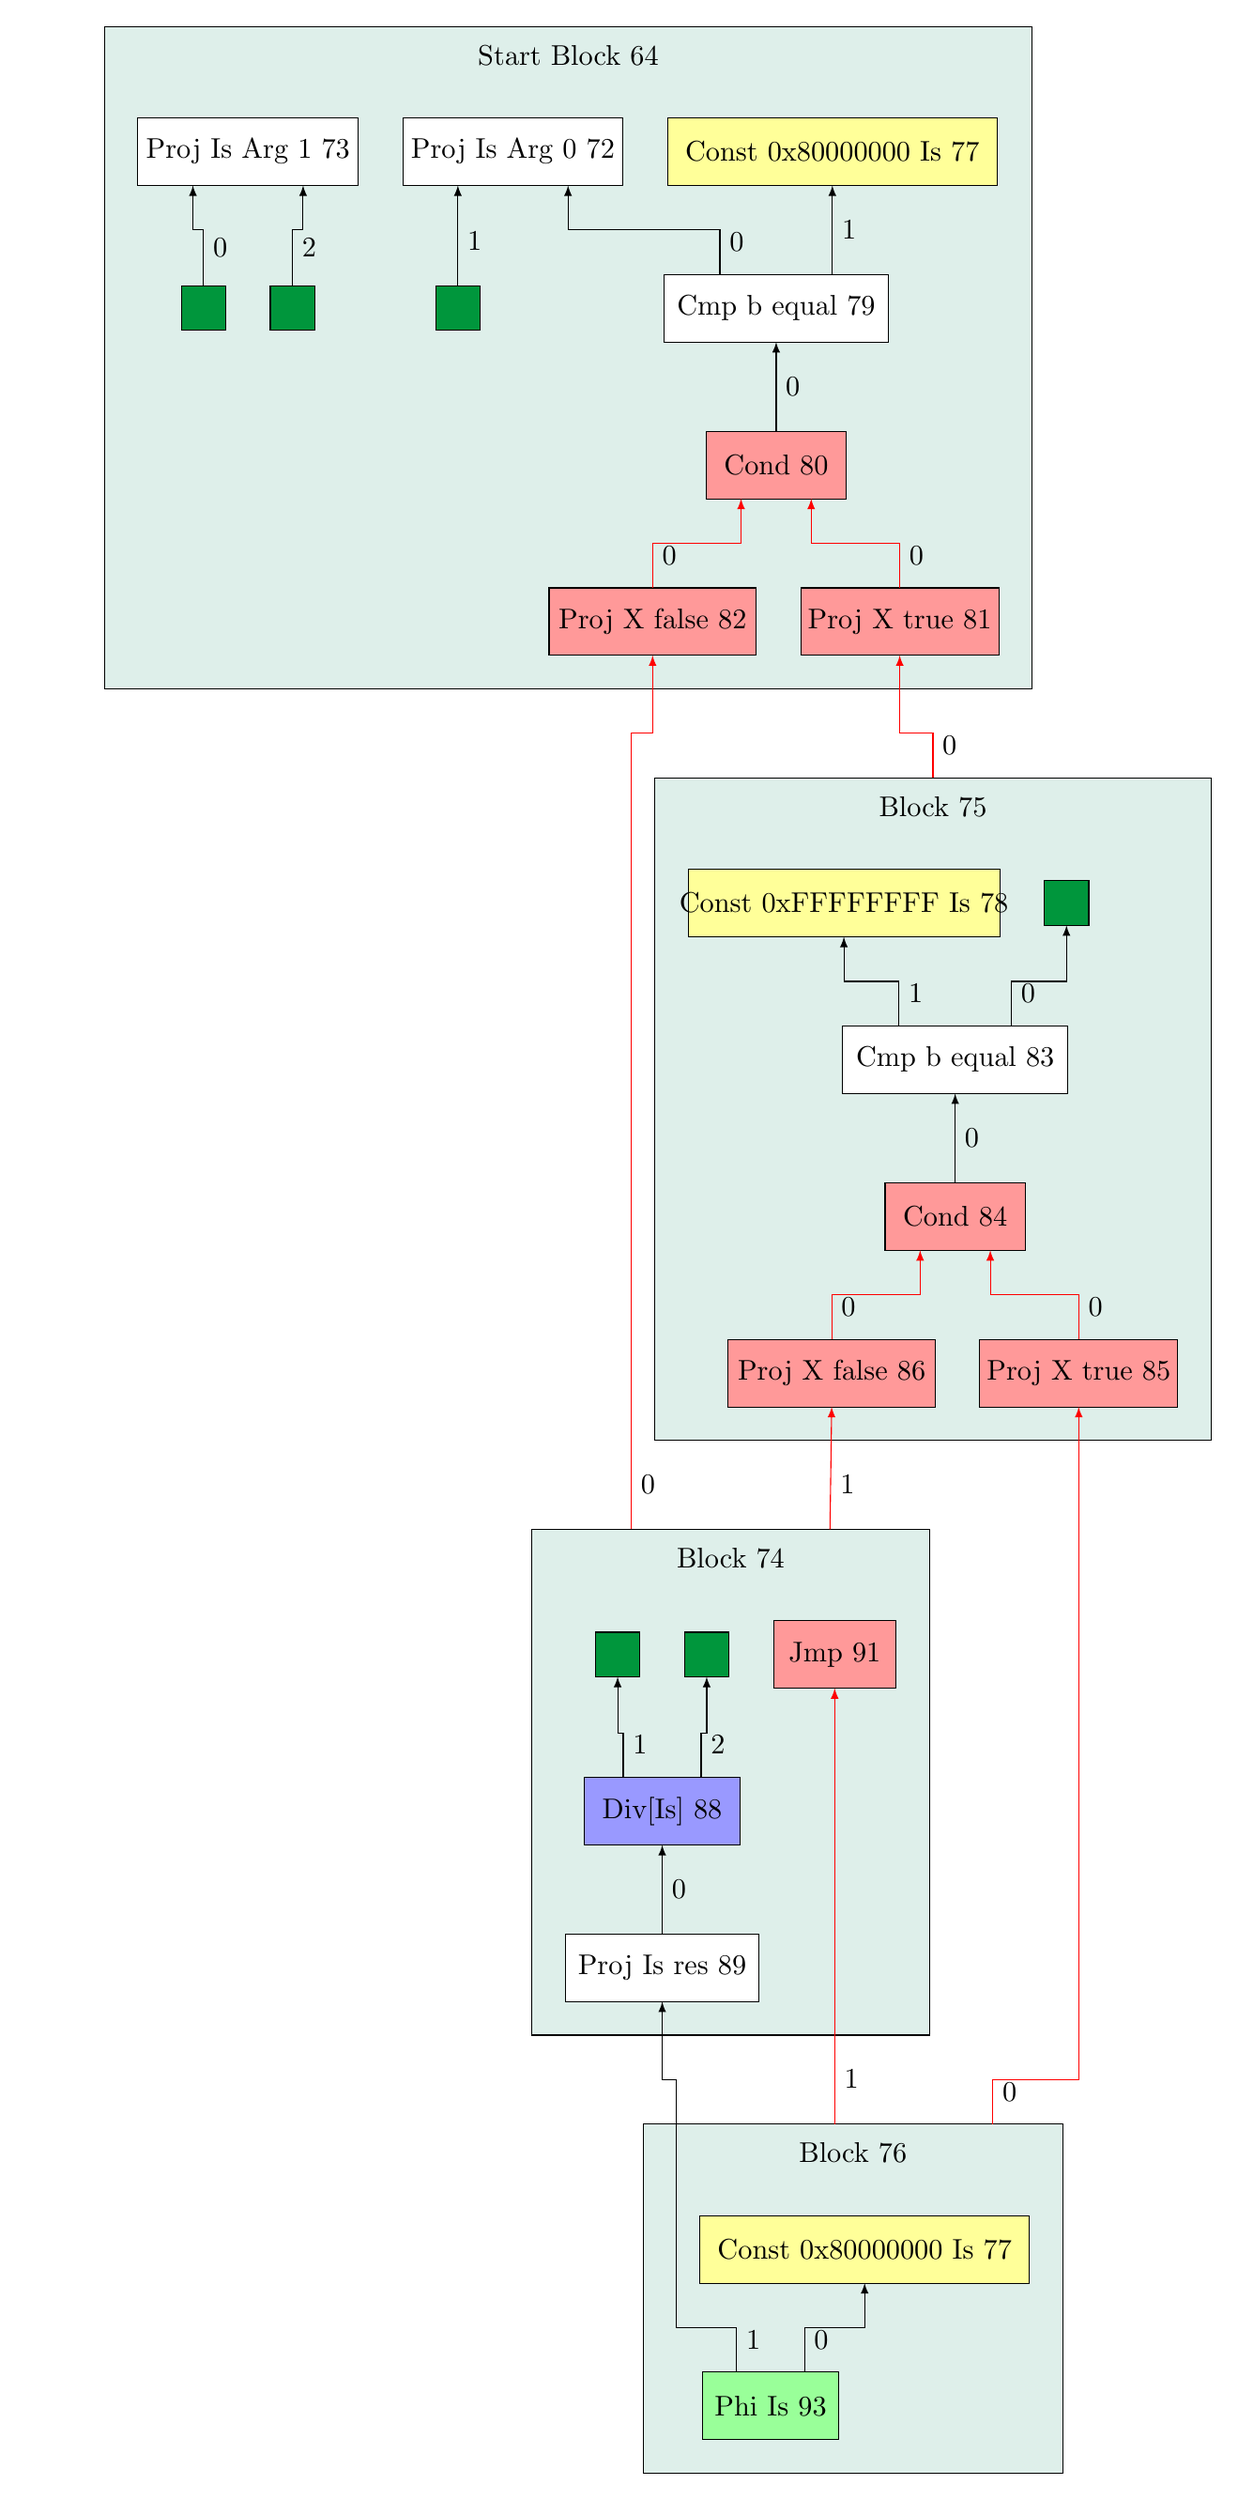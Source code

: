 % Scale factor 0.03
\definecolor{color0}{RGB}{222,239,234}
\definecolor{color1}{RGB}{255,153,153}
\definecolor{color2}{RGB}{255,255,255}
\definecolor{color3}{RGB}{255,255,153}
\definecolor{color4}{RGB}{0,150,60}
\definecolor{color5}{RGB}{153,255,153}
\definecolor{color6}{RGB}{153,153,255}
\definecolor{color7}{RGB}{255,0,0}
\definecolor{color8}{RGB}{0,0,0}
% Bounding Box: 498.0, 1099.0
\begin{tikzpicture}
	\node[fill=color0, draw, minimum width=12.553cm, minimum height=8.957cm] (n1) at (6.276cm ,28.624cm) {};
	% 1 node layouts
	\node[scale=1.095, transform shape] at (6.276cm ,32.714cm) {Start Block  64};
	\node[fill=color0, draw, minimum width=7.53cm, minimum height=8.957cm] (n2) at (11.21cm ,18.462cm) {};
	% 1 node layouts
	\node[scale=1.095, transform shape] at (11.21cm ,22.552cm) {Block  75};
	\node[fill=color0, draw, minimum width=5.377cm, minimum height=6.838cm] (n3) at (8.473cm ,9.359cm) {};
	% 1 node layouts
	\node[scale=1.095, transform shape] at (8.473cm ,12.39cm) {Block  74};
	\node[fill=color0, draw, minimum width=5.678cm, minimum height=4.72cm] (n4) at (10.128cm ,2.376cm) {};
	% 1 node layouts
	\node[scale=1.095, transform shape] at (10.128cm ,4.347cm) {Block  76};
	\node[fill=color1, draw, minimum width=2.681cm, minimum height=0.914cm] (n5) at (13.183cm ,14.892cm) {};
	% 1 node layouts
	\node[scale=1.095, transform shape] at (13.183cm ,14.892cm) {Proj X true 85};
	\node[fill=color1, draw, minimum width=2.801cm, minimum height=0.914cm] (n6) at (9.84cm ,14.892cm) {};
	% 1 node layouts
	\node[scale=1.095, transform shape] at (9.84cm ,14.892cm) {Proj X false 86};
	\node[fill=color1, draw, minimum width=1.898cm, minimum height=0.914cm] (n7) at (11.511cm ,17.011cm) {};
	% 1 node layouts
	\node[scale=1.095, transform shape] at (11.511cm ,17.011cm) {Cond  84};
	\node[fill=color2, draw, minimum width=3.042cm, minimum height=0.914cm] (n8) at (11.511cm ,19.13cm) {};
	% 1 node layouts
	\node[scale=1.095, transform shape] at (11.511cm ,19.13cm) {Cmp b equal 83};
	\node[fill=color3, draw, minimum width=4.217cm, minimum height=0.914cm] (n9) at (10.005cm ,21.249cm) {};
	% 1 node layouts
	\node[scale=1.095, transform shape] at (10.005cm ,21.249cm) {Const 0xFFFFFFFF Is 78};
	\node[fill=color4, draw, minimum width=0.602cm, minimum height=0.602cm] (n10) at (13.017cm ,21.249cm) {};
	\node[fill=color1, draw, minimum width=2.801cm, minimum height=0.914cm] (n11) at (7.417cm ,25.054cm) {};
	% 1 node layouts
	\node[scale=1.095, transform shape] at (7.417cm ,25.054cm) {Proj X false 82};
	\node[fill=color2, draw, minimum width=2.982cm, minimum height=0.914cm] (n12) at (1.943cm ,31.41cm) {};
	% 1 node layouts
	\node[scale=1.095, transform shape] at (1.943cm ,31.41cm) {Proj Is Arg 1 73};
	\node[fill=color1, draw, minimum width=2.681cm, minimum height=0.914cm] (n13) at (10.761cm ,25.054cm) {};
	% 1 node layouts
	\node[scale=1.095, transform shape] at (10.761cm ,25.054cm) {Proj X true 81};
	\node[fill=color1, draw, minimum width=1.898cm, minimum height=0.914cm] (n14) at (9.089cm ,27.173cm) {};
	% 1 node layouts
	\node[scale=1.095, transform shape] at (9.089cm ,27.173cm) {Cond  80};
	\node[fill=color2, draw, minimum width=3.042cm, minimum height=0.914cm] (n15) at (9.089cm ,29.292cm) {};
	% 1 node layouts
	\node[scale=1.095, transform shape] at (9.089cm ,29.292cm) {Cmp b equal 79};
	\node[fill=color3, draw, minimum width=4.458cm, minimum height=0.914cm] (n16) at (9.849cm ,31.41cm) {};
	% 1 node layouts
	\node[scale=1.095, transform shape] at (9.849cm ,31.41cm) {Const 0x80000000 Is 77};
	\node[fill=color2, draw, minimum width=2.982cm, minimum height=0.914cm] (n17) at (5.527cm ,31.41cm) {};
	% 1 node layouts
	\node[scale=1.095, transform shape] at (5.527cm ,31.41cm) {Proj Is Arg 0 72};
	\node[fill=color4, draw, minimum width=0.602cm, minimum height=0.602cm] (n18) at (1.34cm ,29.292cm) {};
	\node[fill=color4, draw, minimum width=0.602cm, minimum height=0.602cm] (n19) at (4.782cm ,29.292cm) {};
	\node[fill=color4, draw, minimum width=0.602cm, minimum height=0.602cm] (n20) at (2.545cm ,29.292cm) {};
	\node[fill=color5, draw, minimum width=1.837cm, minimum height=0.914cm] (n21) at (9.014cm ,0.925cm) {};
	% 1 node layouts
	\node[scale=1.095, transform shape] at (9.014cm ,0.925cm) {Phi Is 93};
	\node[fill=color3, draw, minimum width=4.458cm, minimum height=0.914cm] (n22) at (10.286cm ,3.043cm) {};
	% 1 node layouts
	\node[scale=1.095, transform shape] at (10.286cm ,3.043cm) {Const 0x80000000 Is 77};
	\node[fill=color2, draw, minimum width=2.62cm, minimum height=0.914cm] (n23) at (7.547cm ,6.849cm) {};
	% 1 node layouts
	\node[scale=1.095, transform shape] at (7.547cm ,6.849cm) {Proj Is res 89};
	\node[fill=color6, draw, minimum width=2.108cm, minimum height=0.914cm] (n24) at (7.547cm ,8.968cm) {};
	% 1 node layouts
	\node[scale=1.095, transform shape] at (7.547cm ,8.968cm) {Div[Is]  88};
	\node[fill=color1, draw, minimum width=1.657cm, minimum height=0.914cm] (n25) at (9.881cm ,11.087cm) {};
	% 1 node layouts
	\node[scale=1.095, transform shape] at (9.881cm ,11.087cm) {Jmp  91};
	\node[fill=color4, draw, minimum width=0.602cm, minimum height=0.602cm] (n26) at (6.944cm ,11.087cm) {};
	\node[fill=color4, draw, minimum width=0.602cm, minimum height=0.602cm] (n27) at (8.149cm ,11.087cm) {};
	\draw[color=color7, -latex] (11.21cm ,22.94cm) -- (11.21cm ,23.543cm) -- (10.761cm ,23.543cm) -- (10.761cm ,24.597cm);
	\node[] at (11.436cm ,23.379cm) {
		\scalebox{1.095}{0}
	};
	\draw[color=color7, -latex] (7.129cm ,12.779cm) -- (7.129cm ,23.543cm) -- (7.417cm ,23.543cm) -- (7.417cm ,24.597cm);
	\node[] at (7.355cm ,13.39cm) {
		\scalebox{1.095}{0}
	};
	\draw[color=color7, -latex] (9.817cm ,12.779cm) -- (9.84cm ,14.435cm);
	\node[] at (10.055cm ,13.39cm) {
		\scalebox{1.095}{1}
	};
	\draw[color=color8, -latex] (8.555cm ,1.382cm) -- (8.555cm ,1.984cm) -- (7.741cm ,1.984cm) -- (7.741cm ,5.338cm) -- (7.547cm ,5.338cm) -- (7.547cm ,6.392cm);
	\node[] at (8.78cm ,1.82cm) {
		\scalebox{1.095}{1}
	};
	\draw[color=color7, -latex] (12.021cm ,4.735cm) -- (12.021cm ,5.338cm) -- (13.183cm ,5.338cm) -- (13.183cm ,14.435cm);
	\node[] at (12.247cm ,5.174cm) {
		\scalebox{1.095}{0}
	};
	\draw[color=color7, -latex] (9.881cm ,4.735cm) -- (9.881cm ,10.63cm);
	\node[] at (10.107cm ,5.347cm) {
		\scalebox{1.095}{1}
	};
	\draw[color=color7, -latex] (13.183cm ,15.349cm) -- (13.183cm ,15.952cm) -- (11.986cm ,15.952cm) -- (11.986cm ,16.554cm);
	\node[] at (13.409cm ,15.788cm) {
		\scalebox{1.095}{0}
	};
	\draw[color=color7, -latex] (9.84cm ,15.349cm) -- (9.84cm ,15.952cm) -- (11.037cm ,15.952cm) -- (11.037cm ,16.554cm);
	\node[] at (10.066cm ,15.788cm) {
		\scalebox{1.095}{0}
	};
	\draw[color=color8, -latex] (11.511cm ,17.468cm) -- (11.511cm ,18.673cm);
	\node[] at (11.737cm ,18.07cm) {
		\scalebox{1.095}{0}
	};
	\draw[color=color8, -latex] (10.751cm ,19.587cm) -- (10.751cm ,20.189cm) -- (10.005cm ,20.189cm) -- (10.005cm ,20.792cm);
	\node[] at (10.977cm ,20.025cm) {
		\scalebox{1.095}{1}
	};
	\draw[color=color8, -latex] (12.272cm ,19.587cm) -- (12.272cm ,20.189cm) -- (13.017cm ,20.189cm) -- (13.017cm ,20.947cm);
	\node[] at (12.498cm ,20.025cm) {
		\scalebox{1.095}{0}
	};
	\draw[color=color7, -latex] (7.417cm ,25.511cm) -- (7.417cm ,26.113cm) -- (8.614cm ,26.113cm) -- (8.614cm ,26.716cm);
	\node[] at (7.643cm ,25.95cm) {
		\scalebox{1.095}{0}
	};
	\draw[color=color7, -latex] (10.761cm ,25.511cm) -- (10.761cm ,26.113cm) -- (9.563cm ,26.113cm) -- (9.563cm ,26.716cm);
	\node[] at (10.986cm ,25.95cm) {
		\scalebox{1.095}{0}
	};
	\draw[color=color8, -latex] (9.089cm ,27.63cm) -- (9.089cm ,28.835cm);
	\node[] at (9.315cm ,28.232cm) {
		\scalebox{1.095}{0}
	};
	\draw[color=color8, -latex] (8.328cm ,29.749cm) -- (8.328cm ,30.351cm) -- (6.273cm ,30.351cm) -- (6.273cm ,30.953cm);
	\node[] at (8.554cm ,30.187cm) {
		\scalebox{1.095}{0}
	};
	\draw[color=color8, -latex] (9.849cm ,29.749cm) -- (9.849cm ,30.953cm);
	\node[] at (10.075cm ,30.351cm) {
		\scalebox{1.095}{1}
	};
	\draw[color=color8, -latex] (1.34cm ,29.593cm) -- (1.34cm ,30.351cm) -- (1.197cm ,30.351cm) -- (1.197cm ,30.953cm);
	\node[] at (1.566cm ,30.109cm) {
		\scalebox{1.095}{0}
	};
	\draw[color=color8, -latex] (4.782cm ,29.593cm) -- (4.782cm ,30.953cm);
	\node[] at (5.008cm ,30.204cm) {
		\scalebox{1.095}{1}
	};
	\draw[color=color8, -latex] (2.545cm ,29.593cm) -- (2.545cm ,30.351cm) -- (2.688cm ,30.351cm) -- (2.688cm ,30.953cm);
	\node[] at (2.771cm ,30.109cm) {
		\scalebox{1.095}{2}
	};
	\draw[color=color8, -latex] (9.473cm ,1.382cm) -- (9.473cm ,1.984cm) -- (10.286cm ,1.984cm) -- (10.286cm ,2.586cm);
	\node[] at (9.699cm ,1.82cm) {
		\scalebox{1.095}{0}
	};
	\draw[color=color8, -latex] (7.547cm ,7.306cm) -- (7.547cm ,8.511cm);
	\node[] at (7.773cm ,7.908cm) {
		\scalebox{1.095}{0}
	};
	\draw[color=color8, -latex] (7.02cm ,9.425cm) -- (7.02cm ,10.027cm) -- (6.944cm ,10.027cm) -- (6.944cm ,10.785cm);
	\node[] at (7.246cm ,9.863cm) {
		\scalebox{1.095}{1}
	};
	\draw[color=color8, -latex] (8.074cm ,9.425cm) -- (8.074cm ,10.027cm) -- (8.149cm ,10.027cm) -- (8.149cm ,10.785cm);
	\node[] at (8.3cm ,9.863cm) {
		\scalebox{1.095}{2}
	};
\end{tikzpicture}
